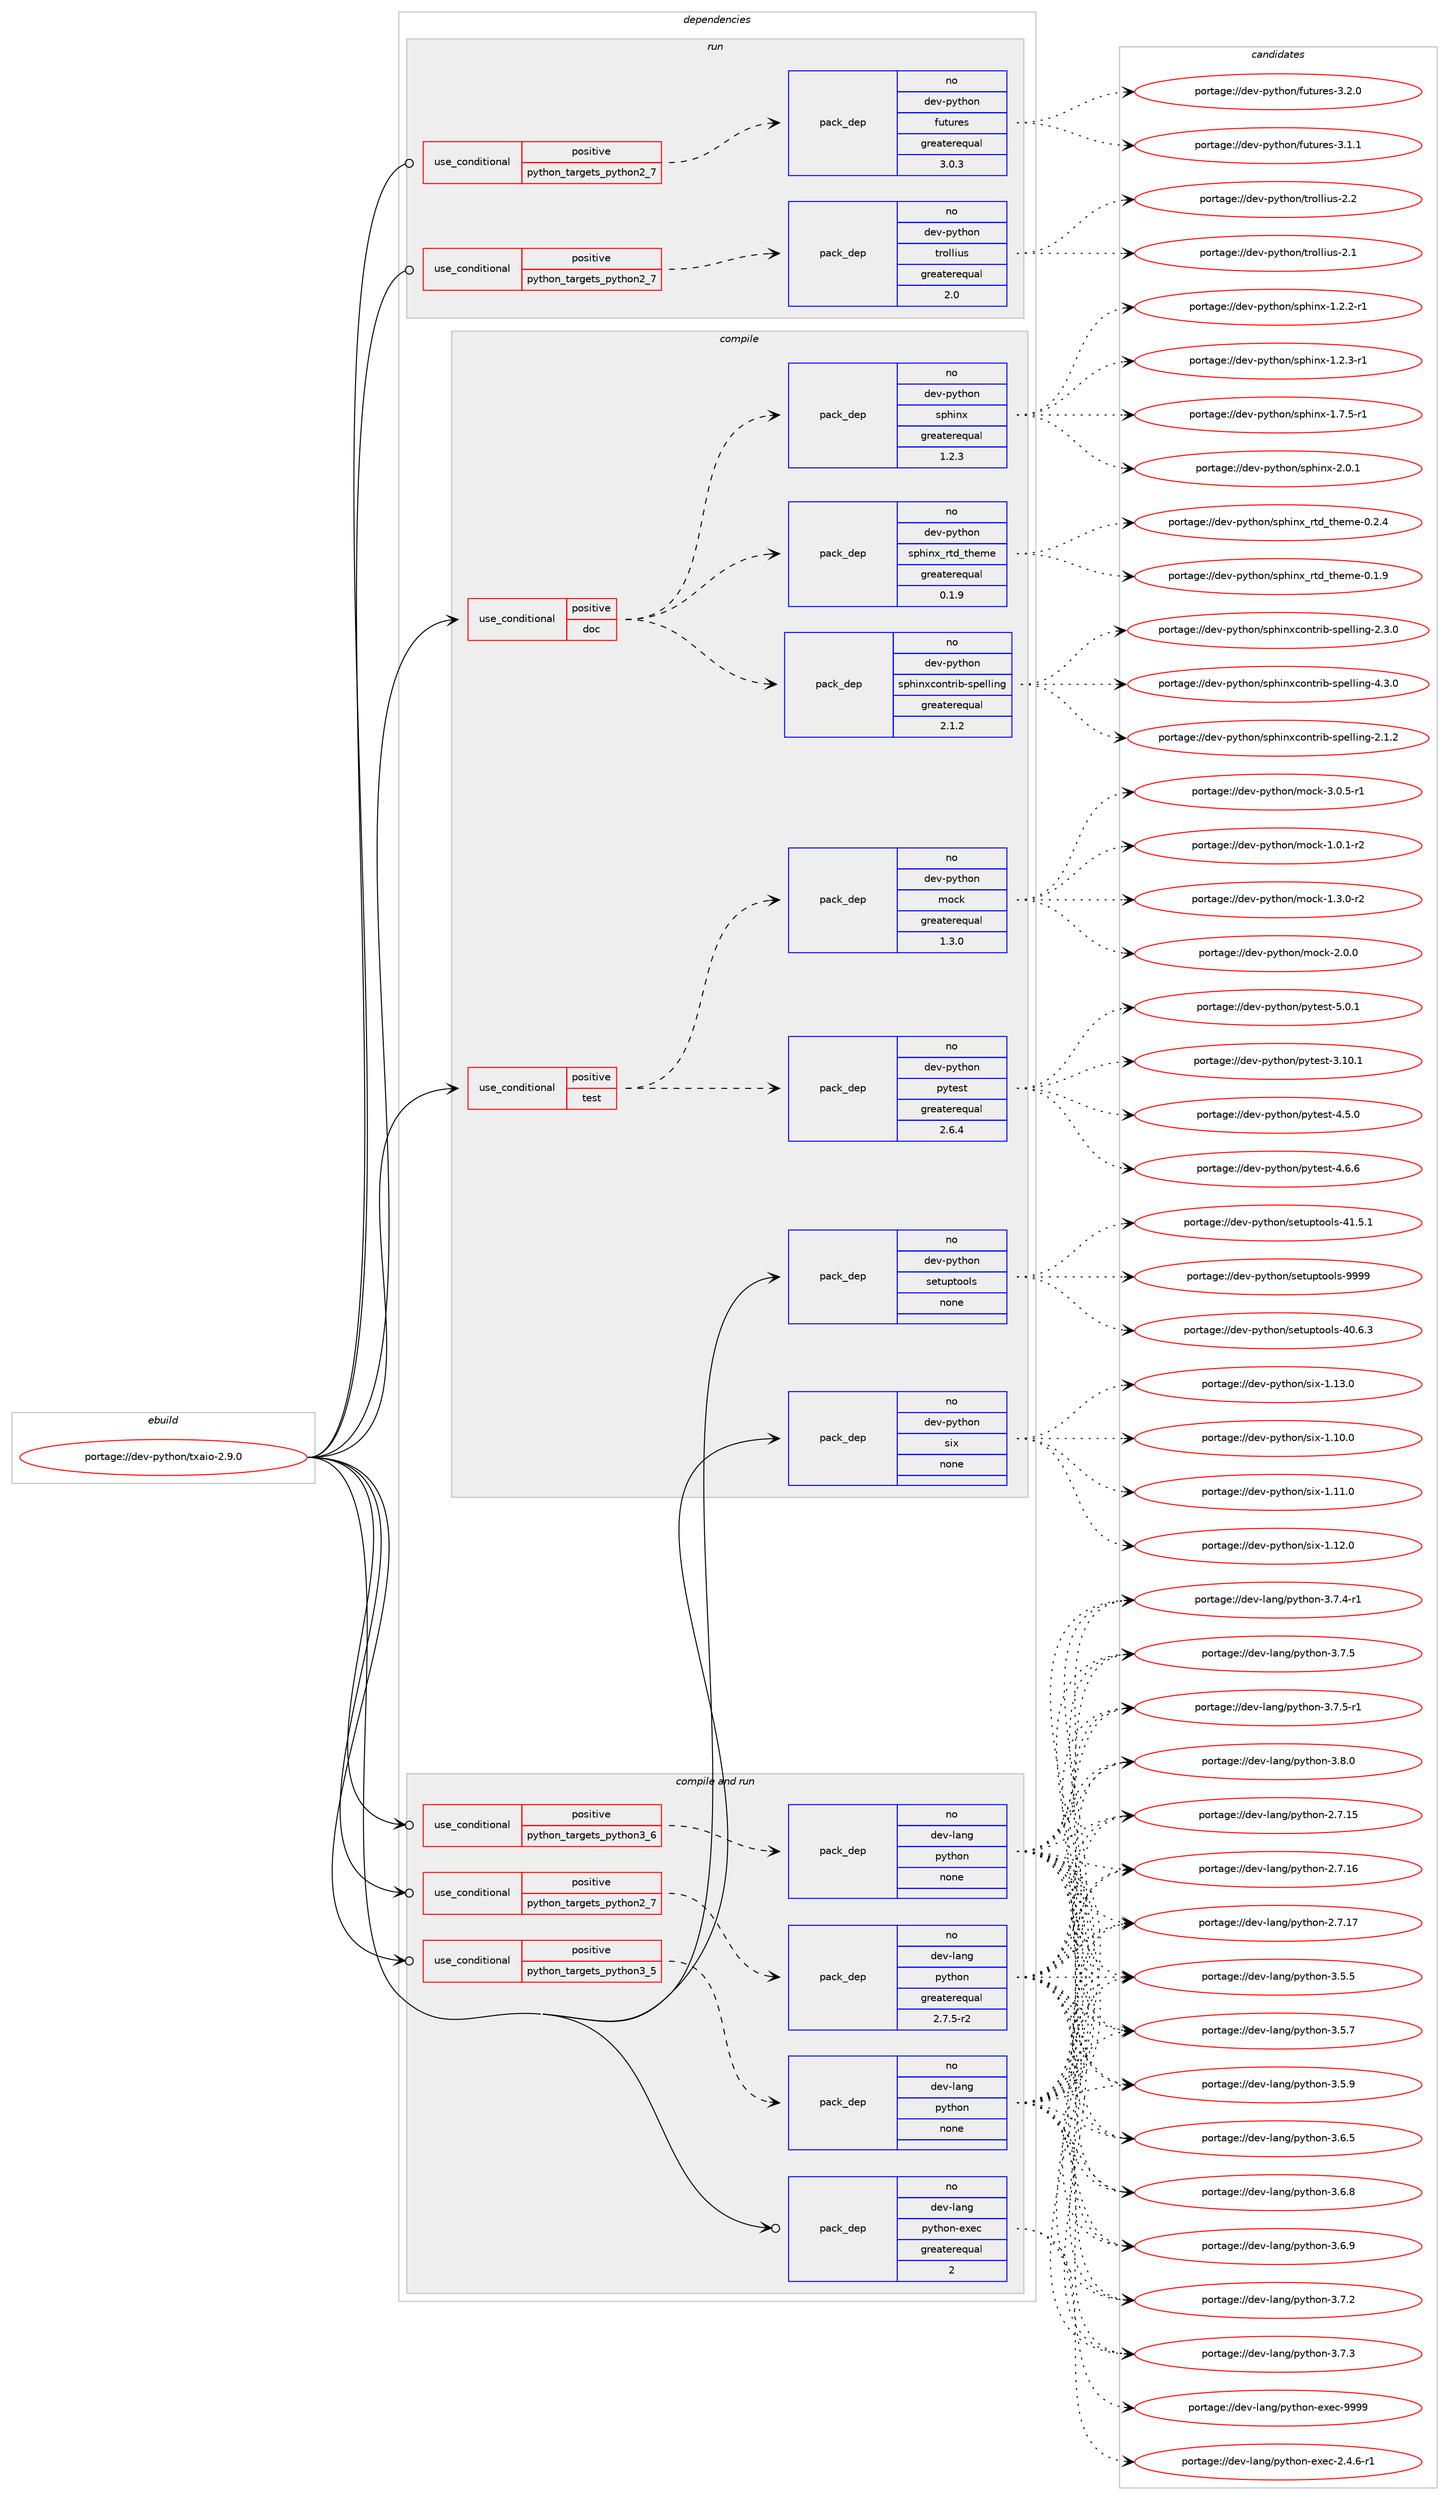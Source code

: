 digraph prolog {

# *************
# Graph options
# *************

newrank=true;
concentrate=true;
compound=true;
graph [rankdir=LR,fontname=Helvetica,fontsize=10,ranksep=1.5];#, ranksep=2.5, nodesep=0.2];
edge  [arrowhead=vee];
node  [fontname=Helvetica,fontsize=10];

# **********
# The ebuild
# **********

subgraph cluster_leftcol {
color=gray;
rank=same;
label=<<i>ebuild</i>>;
id [label="portage://dev-python/txaio-2.9.0", color=red, width=4, href="../dev-python/txaio-2.9.0.svg"];
}

# ****************
# The dependencies
# ****************

subgraph cluster_midcol {
color=gray;
label=<<i>dependencies</i>>;
subgraph cluster_compile {
fillcolor="#eeeeee";
style=filled;
label=<<i>compile</i>>;
subgraph cond40139 {
dependency177062 [label=<<TABLE BORDER="0" CELLBORDER="1" CELLSPACING="0" CELLPADDING="4"><TR><TD ROWSPAN="3" CELLPADDING="10">use_conditional</TD></TR><TR><TD>positive</TD></TR><TR><TD>doc</TD></TR></TABLE>>, shape=none, color=red];
subgraph pack133515 {
dependency177063 [label=<<TABLE BORDER="0" CELLBORDER="1" CELLSPACING="0" CELLPADDING="4" WIDTH="220"><TR><TD ROWSPAN="6" CELLPADDING="30">pack_dep</TD></TR><TR><TD WIDTH="110">no</TD></TR><TR><TD>dev-python</TD></TR><TR><TD>sphinx</TD></TR><TR><TD>greaterequal</TD></TR><TR><TD>1.2.3</TD></TR></TABLE>>, shape=none, color=blue];
}
dependency177062:e -> dependency177063:w [weight=20,style="dashed",arrowhead="vee"];
subgraph pack133516 {
dependency177064 [label=<<TABLE BORDER="0" CELLBORDER="1" CELLSPACING="0" CELLPADDING="4" WIDTH="220"><TR><TD ROWSPAN="6" CELLPADDING="30">pack_dep</TD></TR><TR><TD WIDTH="110">no</TD></TR><TR><TD>dev-python</TD></TR><TR><TD>sphinxcontrib-spelling</TD></TR><TR><TD>greaterequal</TD></TR><TR><TD>2.1.2</TD></TR></TABLE>>, shape=none, color=blue];
}
dependency177062:e -> dependency177064:w [weight=20,style="dashed",arrowhead="vee"];
subgraph pack133517 {
dependency177065 [label=<<TABLE BORDER="0" CELLBORDER="1" CELLSPACING="0" CELLPADDING="4" WIDTH="220"><TR><TD ROWSPAN="6" CELLPADDING="30">pack_dep</TD></TR><TR><TD WIDTH="110">no</TD></TR><TR><TD>dev-python</TD></TR><TR><TD>sphinx_rtd_theme</TD></TR><TR><TD>greaterequal</TD></TR><TR><TD>0.1.9</TD></TR></TABLE>>, shape=none, color=blue];
}
dependency177062:e -> dependency177065:w [weight=20,style="dashed",arrowhead="vee"];
}
id:e -> dependency177062:w [weight=20,style="solid",arrowhead="vee"];
subgraph cond40140 {
dependency177066 [label=<<TABLE BORDER="0" CELLBORDER="1" CELLSPACING="0" CELLPADDING="4"><TR><TD ROWSPAN="3" CELLPADDING="10">use_conditional</TD></TR><TR><TD>positive</TD></TR><TR><TD>test</TD></TR></TABLE>>, shape=none, color=red];
subgraph pack133518 {
dependency177067 [label=<<TABLE BORDER="0" CELLBORDER="1" CELLSPACING="0" CELLPADDING="4" WIDTH="220"><TR><TD ROWSPAN="6" CELLPADDING="30">pack_dep</TD></TR><TR><TD WIDTH="110">no</TD></TR><TR><TD>dev-python</TD></TR><TR><TD>pytest</TD></TR><TR><TD>greaterequal</TD></TR><TR><TD>2.6.4</TD></TR></TABLE>>, shape=none, color=blue];
}
dependency177066:e -> dependency177067:w [weight=20,style="dashed",arrowhead="vee"];
subgraph pack133519 {
dependency177068 [label=<<TABLE BORDER="0" CELLBORDER="1" CELLSPACING="0" CELLPADDING="4" WIDTH="220"><TR><TD ROWSPAN="6" CELLPADDING="30">pack_dep</TD></TR><TR><TD WIDTH="110">no</TD></TR><TR><TD>dev-python</TD></TR><TR><TD>mock</TD></TR><TR><TD>greaterequal</TD></TR><TR><TD>1.3.0</TD></TR></TABLE>>, shape=none, color=blue];
}
dependency177066:e -> dependency177068:w [weight=20,style="dashed",arrowhead="vee"];
}
id:e -> dependency177066:w [weight=20,style="solid",arrowhead="vee"];
subgraph pack133520 {
dependency177069 [label=<<TABLE BORDER="0" CELLBORDER="1" CELLSPACING="0" CELLPADDING="4" WIDTH="220"><TR><TD ROWSPAN="6" CELLPADDING="30">pack_dep</TD></TR><TR><TD WIDTH="110">no</TD></TR><TR><TD>dev-python</TD></TR><TR><TD>setuptools</TD></TR><TR><TD>none</TD></TR><TR><TD></TD></TR></TABLE>>, shape=none, color=blue];
}
id:e -> dependency177069:w [weight=20,style="solid",arrowhead="vee"];
subgraph pack133521 {
dependency177070 [label=<<TABLE BORDER="0" CELLBORDER="1" CELLSPACING="0" CELLPADDING="4" WIDTH="220"><TR><TD ROWSPAN="6" CELLPADDING="30">pack_dep</TD></TR><TR><TD WIDTH="110">no</TD></TR><TR><TD>dev-python</TD></TR><TR><TD>six</TD></TR><TR><TD>none</TD></TR><TR><TD></TD></TR></TABLE>>, shape=none, color=blue];
}
id:e -> dependency177070:w [weight=20,style="solid",arrowhead="vee"];
}
subgraph cluster_compileandrun {
fillcolor="#eeeeee";
style=filled;
label=<<i>compile and run</i>>;
subgraph cond40141 {
dependency177071 [label=<<TABLE BORDER="0" CELLBORDER="1" CELLSPACING="0" CELLPADDING="4"><TR><TD ROWSPAN="3" CELLPADDING="10">use_conditional</TD></TR><TR><TD>positive</TD></TR><TR><TD>python_targets_python2_7</TD></TR></TABLE>>, shape=none, color=red];
subgraph pack133522 {
dependency177072 [label=<<TABLE BORDER="0" CELLBORDER="1" CELLSPACING="0" CELLPADDING="4" WIDTH="220"><TR><TD ROWSPAN="6" CELLPADDING="30">pack_dep</TD></TR><TR><TD WIDTH="110">no</TD></TR><TR><TD>dev-lang</TD></TR><TR><TD>python</TD></TR><TR><TD>greaterequal</TD></TR><TR><TD>2.7.5-r2</TD></TR></TABLE>>, shape=none, color=blue];
}
dependency177071:e -> dependency177072:w [weight=20,style="dashed",arrowhead="vee"];
}
id:e -> dependency177071:w [weight=20,style="solid",arrowhead="odotvee"];
subgraph cond40142 {
dependency177073 [label=<<TABLE BORDER="0" CELLBORDER="1" CELLSPACING="0" CELLPADDING="4"><TR><TD ROWSPAN="3" CELLPADDING="10">use_conditional</TD></TR><TR><TD>positive</TD></TR><TR><TD>python_targets_python3_5</TD></TR></TABLE>>, shape=none, color=red];
subgraph pack133523 {
dependency177074 [label=<<TABLE BORDER="0" CELLBORDER="1" CELLSPACING="0" CELLPADDING="4" WIDTH="220"><TR><TD ROWSPAN="6" CELLPADDING="30">pack_dep</TD></TR><TR><TD WIDTH="110">no</TD></TR><TR><TD>dev-lang</TD></TR><TR><TD>python</TD></TR><TR><TD>none</TD></TR><TR><TD></TD></TR></TABLE>>, shape=none, color=blue];
}
dependency177073:e -> dependency177074:w [weight=20,style="dashed",arrowhead="vee"];
}
id:e -> dependency177073:w [weight=20,style="solid",arrowhead="odotvee"];
subgraph cond40143 {
dependency177075 [label=<<TABLE BORDER="0" CELLBORDER="1" CELLSPACING="0" CELLPADDING="4"><TR><TD ROWSPAN="3" CELLPADDING="10">use_conditional</TD></TR><TR><TD>positive</TD></TR><TR><TD>python_targets_python3_6</TD></TR></TABLE>>, shape=none, color=red];
subgraph pack133524 {
dependency177076 [label=<<TABLE BORDER="0" CELLBORDER="1" CELLSPACING="0" CELLPADDING="4" WIDTH="220"><TR><TD ROWSPAN="6" CELLPADDING="30">pack_dep</TD></TR><TR><TD WIDTH="110">no</TD></TR><TR><TD>dev-lang</TD></TR><TR><TD>python</TD></TR><TR><TD>none</TD></TR><TR><TD></TD></TR></TABLE>>, shape=none, color=blue];
}
dependency177075:e -> dependency177076:w [weight=20,style="dashed",arrowhead="vee"];
}
id:e -> dependency177075:w [weight=20,style="solid",arrowhead="odotvee"];
subgraph pack133525 {
dependency177077 [label=<<TABLE BORDER="0" CELLBORDER="1" CELLSPACING="0" CELLPADDING="4" WIDTH="220"><TR><TD ROWSPAN="6" CELLPADDING="30">pack_dep</TD></TR><TR><TD WIDTH="110">no</TD></TR><TR><TD>dev-lang</TD></TR><TR><TD>python-exec</TD></TR><TR><TD>greaterequal</TD></TR><TR><TD>2</TD></TR></TABLE>>, shape=none, color=blue];
}
id:e -> dependency177077:w [weight=20,style="solid",arrowhead="odotvee"];
}
subgraph cluster_run {
fillcolor="#eeeeee";
style=filled;
label=<<i>run</i>>;
subgraph cond40144 {
dependency177078 [label=<<TABLE BORDER="0" CELLBORDER="1" CELLSPACING="0" CELLPADDING="4"><TR><TD ROWSPAN="3" CELLPADDING="10">use_conditional</TD></TR><TR><TD>positive</TD></TR><TR><TD>python_targets_python2_7</TD></TR></TABLE>>, shape=none, color=red];
subgraph pack133526 {
dependency177079 [label=<<TABLE BORDER="0" CELLBORDER="1" CELLSPACING="0" CELLPADDING="4" WIDTH="220"><TR><TD ROWSPAN="6" CELLPADDING="30">pack_dep</TD></TR><TR><TD WIDTH="110">no</TD></TR><TR><TD>dev-python</TD></TR><TR><TD>futures</TD></TR><TR><TD>greaterequal</TD></TR><TR><TD>3.0.3</TD></TR></TABLE>>, shape=none, color=blue];
}
dependency177078:e -> dependency177079:w [weight=20,style="dashed",arrowhead="vee"];
}
id:e -> dependency177078:w [weight=20,style="solid",arrowhead="odot"];
subgraph cond40145 {
dependency177080 [label=<<TABLE BORDER="0" CELLBORDER="1" CELLSPACING="0" CELLPADDING="4"><TR><TD ROWSPAN="3" CELLPADDING="10">use_conditional</TD></TR><TR><TD>positive</TD></TR><TR><TD>python_targets_python2_7</TD></TR></TABLE>>, shape=none, color=red];
subgraph pack133527 {
dependency177081 [label=<<TABLE BORDER="0" CELLBORDER="1" CELLSPACING="0" CELLPADDING="4" WIDTH="220"><TR><TD ROWSPAN="6" CELLPADDING="30">pack_dep</TD></TR><TR><TD WIDTH="110">no</TD></TR><TR><TD>dev-python</TD></TR><TR><TD>trollius</TD></TR><TR><TD>greaterequal</TD></TR><TR><TD>2.0</TD></TR></TABLE>>, shape=none, color=blue];
}
dependency177080:e -> dependency177081:w [weight=20,style="dashed",arrowhead="vee"];
}
id:e -> dependency177080:w [weight=20,style="solid",arrowhead="odot"];
}
}

# **************
# The candidates
# **************

subgraph cluster_choices {
rank=same;
color=gray;
label=<<i>candidates</i>>;

subgraph choice133515 {
color=black;
nodesep=1;
choiceportage10010111845112121116104111110471151121041051101204549465046504511449 [label="portage://dev-python/sphinx-1.2.2-r1", color=red, width=4,href="../dev-python/sphinx-1.2.2-r1.svg"];
choiceportage10010111845112121116104111110471151121041051101204549465046514511449 [label="portage://dev-python/sphinx-1.2.3-r1", color=red, width=4,href="../dev-python/sphinx-1.2.3-r1.svg"];
choiceportage10010111845112121116104111110471151121041051101204549465546534511449 [label="portage://dev-python/sphinx-1.7.5-r1", color=red, width=4,href="../dev-python/sphinx-1.7.5-r1.svg"];
choiceportage1001011184511212111610411111047115112104105110120455046484649 [label="portage://dev-python/sphinx-2.0.1", color=red, width=4,href="../dev-python/sphinx-2.0.1.svg"];
dependency177063:e -> choiceportage10010111845112121116104111110471151121041051101204549465046504511449:w [style=dotted,weight="100"];
dependency177063:e -> choiceportage10010111845112121116104111110471151121041051101204549465046514511449:w [style=dotted,weight="100"];
dependency177063:e -> choiceportage10010111845112121116104111110471151121041051101204549465546534511449:w [style=dotted,weight="100"];
dependency177063:e -> choiceportage1001011184511212111610411111047115112104105110120455046484649:w [style=dotted,weight="100"];
}
subgraph choice133516 {
color=black;
nodesep=1;
choiceportage1001011184511212111610411111047115112104105110120991111101161141059845115112101108108105110103455046494650 [label="portage://dev-python/sphinxcontrib-spelling-2.1.2", color=red, width=4,href="../dev-python/sphinxcontrib-spelling-2.1.2.svg"];
choiceportage1001011184511212111610411111047115112104105110120991111101161141059845115112101108108105110103455046514648 [label="portage://dev-python/sphinxcontrib-spelling-2.3.0", color=red, width=4,href="../dev-python/sphinxcontrib-spelling-2.3.0.svg"];
choiceportage1001011184511212111610411111047115112104105110120991111101161141059845115112101108108105110103455246514648 [label="portage://dev-python/sphinxcontrib-spelling-4.3.0", color=red, width=4,href="../dev-python/sphinxcontrib-spelling-4.3.0.svg"];
dependency177064:e -> choiceportage1001011184511212111610411111047115112104105110120991111101161141059845115112101108108105110103455046494650:w [style=dotted,weight="100"];
dependency177064:e -> choiceportage1001011184511212111610411111047115112104105110120991111101161141059845115112101108108105110103455046514648:w [style=dotted,weight="100"];
dependency177064:e -> choiceportage1001011184511212111610411111047115112104105110120991111101161141059845115112101108108105110103455246514648:w [style=dotted,weight="100"];
}
subgraph choice133517 {
color=black;
nodesep=1;
choiceportage10010111845112121116104111110471151121041051101209511411610095116104101109101454846494657 [label="portage://dev-python/sphinx_rtd_theme-0.1.9", color=red, width=4,href="../dev-python/sphinx_rtd_theme-0.1.9.svg"];
choiceportage10010111845112121116104111110471151121041051101209511411610095116104101109101454846504652 [label="portage://dev-python/sphinx_rtd_theme-0.2.4", color=red, width=4,href="../dev-python/sphinx_rtd_theme-0.2.4.svg"];
dependency177065:e -> choiceportage10010111845112121116104111110471151121041051101209511411610095116104101109101454846494657:w [style=dotted,weight="100"];
dependency177065:e -> choiceportage10010111845112121116104111110471151121041051101209511411610095116104101109101454846504652:w [style=dotted,weight="100"];
}
subgraph choice133518 {
color=black;
nodesep=1;
choiceportage100101118451121211161041111104711212111610111511645514649484649 [label="portage://dev-python/pytest-3.10.1", color=red, width=4,href="../dev-python/pytest-3.10.1.svg"];
choiceportage1001011184511212111610411111047112121116101115116455246534648 [label="portage://dev-python/pytest-4.5.0", color=red, width=4,href="../dev-python/pytest-4.5.0.svg"];
choiceportage1001011184511212111610411111047112121116101115116455246544654 [label="portage://dev-python/pytest-4.6.6", color=red, width=4,href="../dev-python/pytest-4.6.6.svg"];
choiceportage1001011184511212111610411111047112121116101115116455346484649 [label="portage://dev-python/pytest-5.0.1", color=red, width=4,href="../dev-python/pytest-5.0.1.svg"];
dependency177067:e -> choiceportage100101118451121211161041111104711212111610111511645514649484649:w [style=dotted,weight="100"];
dependency177067:e -> choiceportage1001011184511212111610411111047112121116101115116455246534648:w [style=dotted,weight="100"];
dependency177067:e -> choiceportage1001011184511212111610411111047112121116101115116455246544654:w [style=dotted,weight="100"];
dependency177067:e -> choiceportage1001011184511212111610411111047112121116101115116455346484649:w [style=dotted,weight="100"];
}
subgraph choice133519 {
color=black;
nodesep=1;
choiceportage1001011184511212111610411111047109111991074549464846494511450 [label="portage://dev-python/mock-1.0.1-r2", color=red, width=4,href="../dev-python/mock-1.0.1-r2.svg"];
choiceportage1001011184511212111610411111047109111991074549465146484511450 [label="portage://dev-python/mock-1.3.0-r2", color=red, width=4,href="../dev-python/mock-1.3.0-r2.svg"];
choiceportage100101118451121211161041111104710911199107455046484648 [label="portage://dev-python/mock-2.0.0", color=red, width=4,href="../dev-python/mock-2.0.0.svg"];
choiceportage1001011184511212111610411111047109111991074551464846534511449 [label="portage://dev-python/mock-3.0.5-r1", color=red, width=4,href="../dev-python/mock-3.0.5-r1.svg"];
dependency177068:e -> choiceportage1001011184511212111610411111047109111991074549464846494511450:w [style=dotted,weight="100"];
dependency177068:e -> choiceportage1001011184511212111610411111047109111991074549465146484511450:w [style=dotted,weight="100"];
dependency177068:e -> choiceportage100101118451121211161041111104710911199107455046484648:w [style=dotted,weight="100"];
dependency177068:e -> choiceportage1001011184511212111610411111047109111991074551464846534511449:w [style=dotted,weight="100"];
}
subgraph choice133520 {
color=black;
nodesep=1;
choiceportage100101118451121211161041111104711510111611711211611111110811545524846544651 [label="portage://dev-python/setuptools-40.6.3", color=red, width=4,href="../dev-python/setuptools-40.6.3.svg"];
choiceportage100101118451121211161041111104711510111611711211611111110811545524946534649 [label="portage://dev-python/setuptools-41.5.1", color=red, width=4,href="../dev-python/setuptools-41.5.1.svg"];
choiceportage10010111845112121116104111110471151011161171121161111111081154557575757 [label="portage://dev-python/setuptools-9999", color=red, width=4,href="../dev-python/setuptools-9999.svg"];
dependency177069:e -> choiceportage100101118451121211161041111104711510111611711211611111110811545524846544651:w [style=dotted,weight="100"];
dependency177069:e -> choiceportage100101118451121211161041111104711510111611711211611111110811545524946534649:w [style=dotted,weight="100"];
dependency177069:e -> choiceportage10010111845112121116104111110471151011161171121161111111081154557575757:w [style=dotted,weight="100"];
}
subgraph choice133521 {
color=black;
nodesep=1;
choiceportage100101118451121211161041111104711510512045494649484648 [label="portage://dev-python/six-1.10.0", color=red, width=4,href="../dev-python/six-1.10.0.svg"];
choiceportage100101118451121211161041111104711510512045494649494648 [label="portage://dev-python/six-1.11.0", color=red, width=4,href="../dev-python/six-1.11.0.svg"];
choiceportage100101118451121211161041111104711510512045494649504648 [label="portage://dev-python/six-1.12.0", color=red, width=4,href="../dev-python/six-1.12.0.svg"];
choiceportage100101118451121211161041111104711510512045494649514648 [label="portage://dev-python/six-1.13.0", color=red, width=4,href="../dev-python/six-1.13.0.svg"];
dependency177070:e -> choiceportage100101118451121211161041111104711510512045494649484648:w [style=dotted,weight="100"];
dependency177070:e -> choiceportage100101118451121211161041111104711510512045494649494648:w [style=dotted,weight="100"];
dependency177070:e -> choiceportage100101118451121211161041111104711510512045494649504648:w [style=dotted,weight="100"];
dependency177070:e -> choiceportage100101118451121211161041111104711510512045494649514648:w [style=dotted,weight="100"];
}
subgraph choice133522 {
color=black;
nodesep=1;
choiceportage10010111845108971101034711212111610411111045504655464953 [label="portage://dev-lang/python-2.7.15", color=red, width=4,href="../dev-lang/python-2.7.15.svg"];
choiceportage10010111845108971101034711212111610411111045504655464954 [label="portage://dev-lang/python-2.7.16", color=red, width=4,href="../dev-lang/python-2.7.16.svg"];
choiceportage10010111845108971101034711212111610411111045504655464955 [label="portage://dev-lang/python-2.7.17", color=red, width=4,href="../dev-lang/python-2.7.17.svg"];
choiceportage100101118451089711010347112121116104111110455146534653 [label="portage://dev-lang/python-3.5.5", color=red, width=4,href="../dev-lang/python-3.5.5.svg"];
choiceportage100101118451089711010347112121116104111110455146534655 [label="portage://dev-lang/python-3.5.7", color=red, width=4,href="../dev-lang/python-3.5.7.svg"];
choiceportage100101118451089711010347112121116104111110455146534657 [label="portage://dev-lang/python-3.5.9", color=red, width=4,href="../dev-lang/python-3.5.9.svg"];
choiceportage100101118451089711010347112121116104111110455146544653 [label="portage://dev-lang/python-3.6.5", color=red, width=4,href="../dev-lang/python-3.6.5.svg"];
choiceportage100101118451089711010347112121116104111110455146544656 [label="portage://dev-lang/python-3.6.8", color=red, width=4,href="../dev-lang/python-3.6.8.svg"];
choiceportage100101118451089711010347112121116104111110455146544657 [label="portage://dev-lang/python-3.6.9", color=red, width=4,href="../dev-lang/python-3.6.9.svg"];
choiceportage100101118451089711010347112121116104111110455146554650 [label="portage://dev-lang/python-3.7.2", color=red, width=4,href="../dev-lang/python-3.7.2.svg"];
choiceportage100101118451089711010347112121116104111110455146554651 [label="portage://dev-lang/python-3.7.3", color=red, width=4,href="../dev-lang/python-3.7.3.svg"];
choiceportage1001011184510897110103471121211161041111104551465546524511449 [label="portage://dev-lang/python-3.7.4-r1", color=red, width=4,href="../dev-lang/python-3.7.4-r1.svg"];
choiceportage100101118451089711010347112121116104111110455146554653 [label="portage://dev-lang/python-3.7.5", color=red, width=4,href="../dev-lang/python-3.7.5.svg"];
choiceportage1001011184510897110103471121211161041111104551465546534511449 [label="portage://dev-lang/python-3.7.5-r1", color=red, width=4,href="../dev-lang/python-3.7.5-r1.svg"];
choiceportage100101118451089711010347112121116104111110455146564648 [label="portage://dev-lang/python-3.8.0", color=red, width=4,href="../dev-lang/python-3.8.0.svg"];
dependency177072:e -> choiceportage10010111845108971101034711212111610411111045504655464953:w [style=dotted,weight="100"];
dependency177072:e -> choiceportage10010111845108971101034711212111610411111045504655464954:w [style=dotted,weight="100"];
dependency177072:e -> choiceportage10010111845108971101034711212111610411111045504655464955:w [style=dotted,weight="100"];
dependency177072:e -> choiceportage100101118451089711010347112121116104111110455146534653:w [style=dotted,weight="100"];
dependency177072:e -> choiceportage100101118451089711010347112121116104111110455146534655:w [style=dotted,weight="100"];
dependency177072:e -> choiceportage100101118451089711010347112121116104111110455146534657:w [style=dotted,weight="100"];
dependency177072:e -> choiceportage100101118451089711010347112121116104111110455146544653:w [style=dotted,weight="100"];
dependency177072:e -> choiceportage100101118451089711010347112121116104111110455146544656:w [style=dotted,weight="100"];
dependency177072:e -> choiceportage100101118451089711010347112121116104111110455146544657:w [style=dotted,weight="100"];
dependency177072:e -> choiceportage100101118451089711010347112121116104111110455146554650:w [style=dotted,weight="100"];
dependency177072:e -> choiceportage100101118451089711010347112121116104111110455146554651:w [style=dotted,weight="100"];
dependency177072:e -> choiceportage1001011184510897110103471121211161041111104551465546524511449:w [style=dotted,weight="100"];
dependency177072:e -> choiceportage100101118451089711010347112121116104111110455146554653:w [style=dotted,weight="100"];
dependency177072:e -> choiceportage1001011184510897110103471121211161041111104551465546534511449:w [style=dotted,weight="100"];
dependency177072:e -> choiceportage100101118451089711010347112121116104111110455146564648:w [style=dotted,weight="100"];
}
subgraph choice133523 {
color=black;
nodesep=1;
choiceportage10010111845108971101034711212111610411111045504655464953 [label="portage://dev-lang/python-2.7.15", color=red, width=4,href="../dev-lang/python-2.7.15.svg"];
choiceportage10010111845108971101034711212111610411111045504655464954 [label="portage://dev-lang/python-2.7.16", color=red, width=4,href="../dev-lang/python-2.7.16.svg"];
choiceportage10010111845108971101034711212111610411111045504655464955 [label="portage://dev-lang/python-2.7.17", color=red, width=4,href="../dev-lang/python-2.7.17.svg"];
choiceportage100101118451089711010347112121116104111110455146534653 [label="portage://dev-lang/python-3.5.5", color=red, width=4,href="../dev-lang/python-3.5.5.svg"];
choiceportage100101118451089711010347112121116104111110455146534655 [label="portage://dev-lang/python-3.5.7", color=red, width=4,href="../dev-lang/python-3.5.7.svg"];
choiceportage100101118451089711010347112121116104111110455146534657 [label="portage://dev-lang/python-3.5.9", color=red, width=4,href="../dev-lang/python-3.5.9.svg"];
choiceportage100101118451089711010347112121116104111110455146544653 [label="portage://dev-lang/python-3.6.5", color=red, width=4,href="../dev-lang/python-3.6.5.svg"];
choiceportage100101118451089711010347112121116104111110455146544656 [label="portage://dev-lang/python-3.6.8", color=red, width=4,href="../dev-lang/python-3.6.8.svg"];
choiceportage100101118451089711010347112121116104111110455146544657 [label="portage://dev-lang/python-3.6.9", color=red, width=4,href="../dev-lang/python-3.6.9.svg"];
choiceportage100101118451089711010347112121116104111110455146554650 [label="portage://dev-lang/python-3.7.2", color=red, width=4,href="../dev-lang/python-3.7.2.svg"];
choiceportage100101118451089711010347112121116104111110455146554651 [label="portage://dev-lang/python-3.7.3", color=red, width=4,href="../dev-lang/python-3.7.3.svg"];
choiceportage1001011184510897110103471121211161041111104551465546524511449 [label="portage://dev-lang/python-3.7.4-r1", color=red, width=4,href="../dev-lang/python-3.7.4-r1.svg"];
choiceportage100101118451089711010347112121116104111110455146554653 [label="portage://dev-lang/python-3.7.5", color=red, width=4,href="../dev-lang/python-3.7.5.svg"];
choiceportage1001011184510897110103471121211161041111104551465546534511449 [label="portage://dev-lang/python-3.7.5-r1", color=red, width=4,href="../dev-lang/python-3.7.5-r1.svg"];
choiceportage100101118451089711010347112121116104111110455146564648 [label="portage://dev-lang/python-3.8.0", color=red, width=4,href="../dev-lang/python-3.8.0.svg"];
dependency177074:e -> choiceportage10010111845108971101034711212111610411111045504655464953:w [style=dotted,weight="100"];
dependency177074:e -> choiceportage10010111845108971101034711212111610411111045504655464954:w [style=dotted,weight="100"];
dependency177074:e -> choiceportage10010111845108971101034711212111610411111045504655464955:w [style=dotted,weight="100"];
dependency177074:e -> choiceportage100101118451089711010347112121116104111110455146534653:w [style=dotted,weight="100"];
dependency177074:e -> choiceportage100101118451089711010347112121116104111110455146534655:w [style=dotted,weight="100"];
dependency177074:e -> choiceportage100101118451089711010347112121116104111110455146534657:w [style=dotted,weight="100"];
dependency177074:e -> choiceportage100101118451089711010347112121116104111110455146544653:w [style=dotted,weight="100"];
dependency177074:e -> choiceportage100101118451089711010347112121116104111110455146544656:w [style=dotted,weight="100"];
dependency177074:e -> choiceportage100101118451089711010347112121116104111110455146544657:w [style=dotted,weight="100"];
dependency177074:e -> choiceportage100101118451089711010347112121116104111110455146554650:w [style=dotted,weight="100"];
dependency177074:e -> choiceportage100101118451089711010347112121116104111110455146554651:w [style=dotted,weight="100"];
dependency177074:e -> choiceportage1001011184510897110103471121211161041111104551465546524511449:w [style=dotted,weight="100"];
dependency177074:e -> choiceportage100101118451089711010347112121116104111110455146554653:w [style=dotted,weight="100"];
dependency177074:e -> choiceportage1001011184510897110103471121211161041111104551465546534511449:w [style=dotted,weight="100"];
dependency177074:e -> choiceportage100101118451089711010347112121116104111110455146564648:w [style=dotted,weight="100"];
}
subgraph choice133524 {
color=black;
nodesep=1;
choiceportage10010111845108971101034711212111610411111045504655464953 [label="portage://dev-lang/python-2.7.15", color=red, width=4,href="../dev-lang/python-2.7.15.svg"];
choiceportage10010111845108971101034711212111610411111045504655464954 [label="portage://dev-lang/python-2.7.16", color=red, width=4,href="../dev-lang/python-2.7.16.svg"];
choiceportage10010111845108971101034711212111610411111045504655464955 [label="portage://dev-lang/python-2.7.17", color=red, width=4,href="../dev-lang/python-2.7.17.svg"];
choiceportage100101118451089711010347112121116104111110455146534653 [label="portage://dev-lang/python-3.5.5", color=red, width=4,href="../dev-lang/python-3.5.5.svg"];
choiceportage100101118451089711010347112121116104111110455146534655 [label="portage://dev-lang/python-3.5.7", color=red, width=4,href="../dev-lang/python-3.5.7.svg"];
choiceportage100101118451089711010347112121116104111110455146534657 [label="portage://dev-lang/python-3.5.9", color=red, width=4,href="../dev-lang/python-3.5.9.svg"];
choiceportage100101118451089711010347112121116104111110455146544653 [label="portage://dev-lang/python-3.6.5", color=red, width=4,href="../dev-lang/python-3.6.5.svg"];
choiceportage100101118451089711010347112121116104111110455146544656 [label="portage://dev-lang/python-3.6.8", color=red, width=4,href="../dev-lang/python-3.6.8.svg"];
choiceportage100101118451089711010347112121116104111110455146544657 [label="portage://dev-lang/python-3.6.9", color=red, width=4,href="../dev-lang/python-3.6.9.svg"];
choiceportage100101118451089711010347112121116104111110455146554650 [label="portage://dev-lang/python-3.7.2", color=red, width=4,href="../dev-lang/python-3.7.2.svg"];
choiceportage100101118451089711010347112121116104111110455146554651 [label="portage://dev-lang/python-3.7.3", color=red, width=4,href="../dev-lang/python-3.7.3.svg"];
choiceportage1001011184510897110103471121211161041111104551465546524511449 [label="portage://dev-lang/python-3.7.4-r1", color=red, width=4,href="../dev-lang/python-3.7.4-r1.svg"];
choiceportage100101118451089711010347112121116104111110455146554653 [label="portage://dev-lang/python-3.7.5", color=red, width=4,href="../dev-lang/python-3.7.5.svg"];
choiceportage1001011184510897110103471121211161041111104551465546534511449 [label="portage://dev-lang/python-3.7.5-r1", color=red, width=4,href="../dev-lang/python-3.7.5-r1.svg"];
choiceportage100101118451089711010347112121116104111110455146564648 [label="portage://dev-lang/python-3.8.0", color=red, width=4,href="../dev-lang/python-3.8.0.svg"];
dependency177076:e -> choiceportage10010111845108971101034711212111610411111045504655464953:w [style=dotted,weight="100"];
dependency177076:e -> choiceportage10010111845108971101034711212111610411111045504655464954:w [style=dotted,weight="100"];
dependency177076:e -> choiceportage10010111845108971101034711212111610411111045504655464955:w [style=dotted,weight="100"];
dependency177076:e -> choiceportage100101118451089711010347112121116104111110455146534653:w [style=dotted,weight="100"];
dependency177076:e -> choiceportage100101118451089711010347112121116104111110455146534655:w [style=dotted,weight="100"];
dependency177076:e -> choiceportage100101118451089711010347112121116104111110455146534657:w [style=dotted,weight="100"];
dependency177076:e -> choiceportage100101118451089711010347112121116104111110455146544653:w [style=dotted,weight="100"];
dependency177076:e -> choiceportage100101118451089711010347112121116104111110455146544656:w [style=dotted,weight="100"];
dependency177076:e -> choiceportage100101118451089711010347112121116104111110455146544657:w [style=dotted,weight="100"];
dependency177076:e -> choiceportage100101118451089711010347112121116104111110455146554650:w [style=dotted,weight="100"];
dependency177076:e -> choiceportage100101118451089711010347112121116104111110455146554651:w [style=dotted,weight="100"];
dependency177076:e -> choiceportage1001011184510897110103471121211161041111104551465546524511449:w [style=dotted,weight="100"];
dependency177076:e -> choiceportage100101118451089711010347112121116104111110455146554653:w [style=dotted,weight="100"];
dependency177076:e -> choiceportage1001011184510897110103471121211161041111104551465546534511449:w [style=dotted,weight="100"];
dependency177076:e -> choiceportage100101118451089711010347112121116104111110455146564648:w [style=dotted,weight="100"];
}
subgraph choice133525 {
color=black;
nodesep=1;
choiceportage10010111845108971101034711212111610411111045101120101994550465246544511449 [label="portage://dev-lang/python-exec-2.4.6-r1", color=red, width=4,href="../dev-lang/python-exec-2.4.6-r1.svg"];
choiceportage10010111845108971101034711212111610411111045101120101994557575757 [label="portage://dev-lang/python-exec-9999", color=red, width=4,href="../dev-lang/python-exec-9999.svg"];
dependency177077:e -> choiceportage10010111845108971101034711212111610411111045101120101994550465246544511449:w [style=dotted,weight="100"];
dependency177077:e -> choiceportage10010111845108971101034711212111610411111045101120101994557575757:w [style=dotted,weight="100"];
}
subgraph choice133526 {
color=black;
nodesep=1;
choiceportage1001011184511212111610411111047102117116117114101115455146494649 [label="portage://dev-python/futures-3.1.1", color=red, width=4,href="../dev-python/futures-3.1.1.svg"];
choiceportage1001011184511212111610411111047102117116117114101115455146504648 [label="portage://dev-python/futures-3.2.0", color=red, width=4,href="../dev-python/futures-3.2.0.svg"];
dependency177079:e -> choiceportage1001011184511212111610411111047102117116117114101115455146494649:w [style=dotted,weight="100"];
dependency177079:e -> choiceportage1001011184511212111610411111047102117116117114101115455146504648:w [style=dotted,weight="100"];
}
subgraph choice133527 {
color=black;
nodesep=1;
choiceportage100101118451121211161041111104711611411110810810511711545504649 [label="portage://dev-python/trollius-2.1", color=red, width=4,href="../dev-python/trollius-2.1.svg"];
choiceportage100101118451121211161041111104711611411110810810511711545504650 [label="portage://dev-python/trollius-2.2", color=red, width=4,href="../dev-python/trollius-2.2.svg"];
dependency177081:e -> choiceportage100101118451121211161041111104711611411110810810511711545504649:w [style=dotted,weight="100"];
dependency177081:e -> choiceportage100101118451121211161041111104711611411110810810511711545504650:w [style=dotted,weight="100"];
}
}

}
